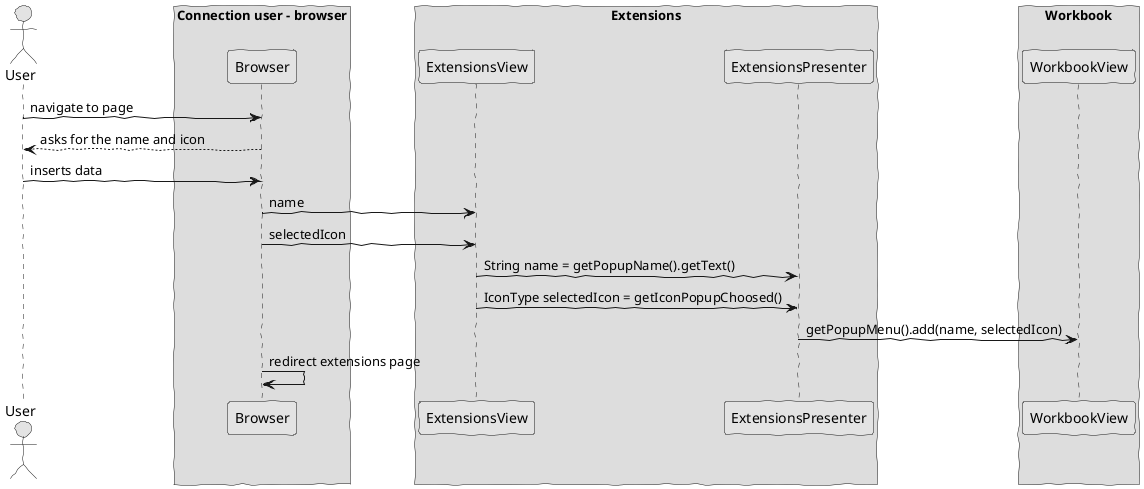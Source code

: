 @startuml
skinparam handwritten true
skinparam monochrome true
skinparam packageStyle rect
skinparam defaultFontName FG Virgil
skinparam shadowing false

actor User

box "Connection user - browser"
User -> Browser : navigate to page 
Browser --> User : asks for the name and icon
User -> Browser : inserts data 
end box

box "Extensions"
Browser -> ExtensionsView : name
Browser -> ExtensionsView : selectedIcon
ExtensionsView -> ExtensionsPresenter : String name = getPopupName().getText()
ExtensionsView -> ExtensionsPresenter : IconType selectedIcon = getIconPopupChoosed()
end box

box "Workbook"
ExtensionsPresenter -> WorkbookView : getPopupMenu().add(name, selectedIcon)
end box

Browser -> Browser : redirect extensions page
@enduml